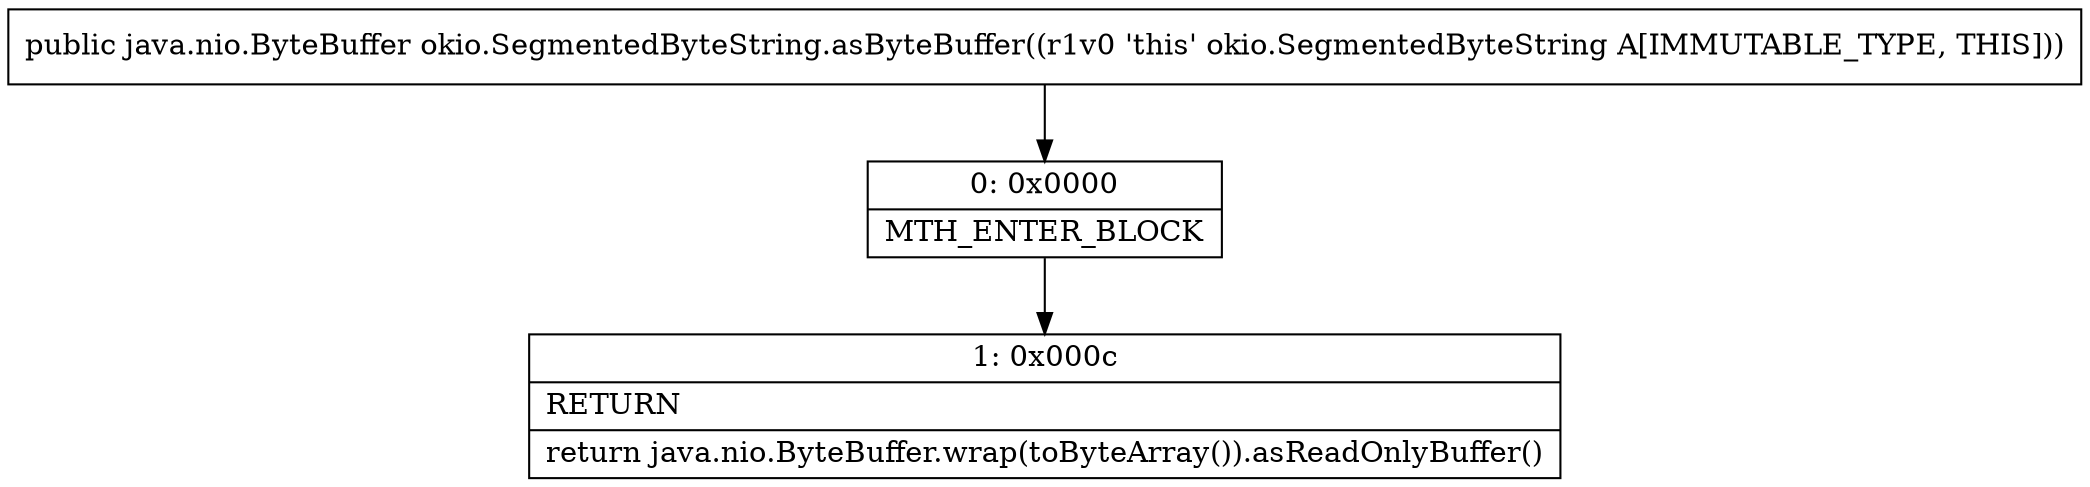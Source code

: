 digraph "CFG forokio.SegmentedByteString.asByteBuffer()Ljava\/nio\/ByteBuffer;" {
Node_0 [shape=record,label="{0\:\ 0x0000|MTH_ENTER_BLOCK\l}"];
Node_1 [shape=record,label="{1\:\ 0x000c|RETURN\l|return java.nio.ByteBuffer.wrap(toByteArray()).asReadOnlyBuffer()\l}"];
MethodNode[shape=record,label="{public java.nio.ByteBuffer okio.SegmentedByteString.asByteBuffer((r1v0 'this' okio.SegmentedByteString A[IMMUTABLE_TYPE, THIS])) }"];
MethodNode -> Node_0;
Node_0 -> Node_1;
}

